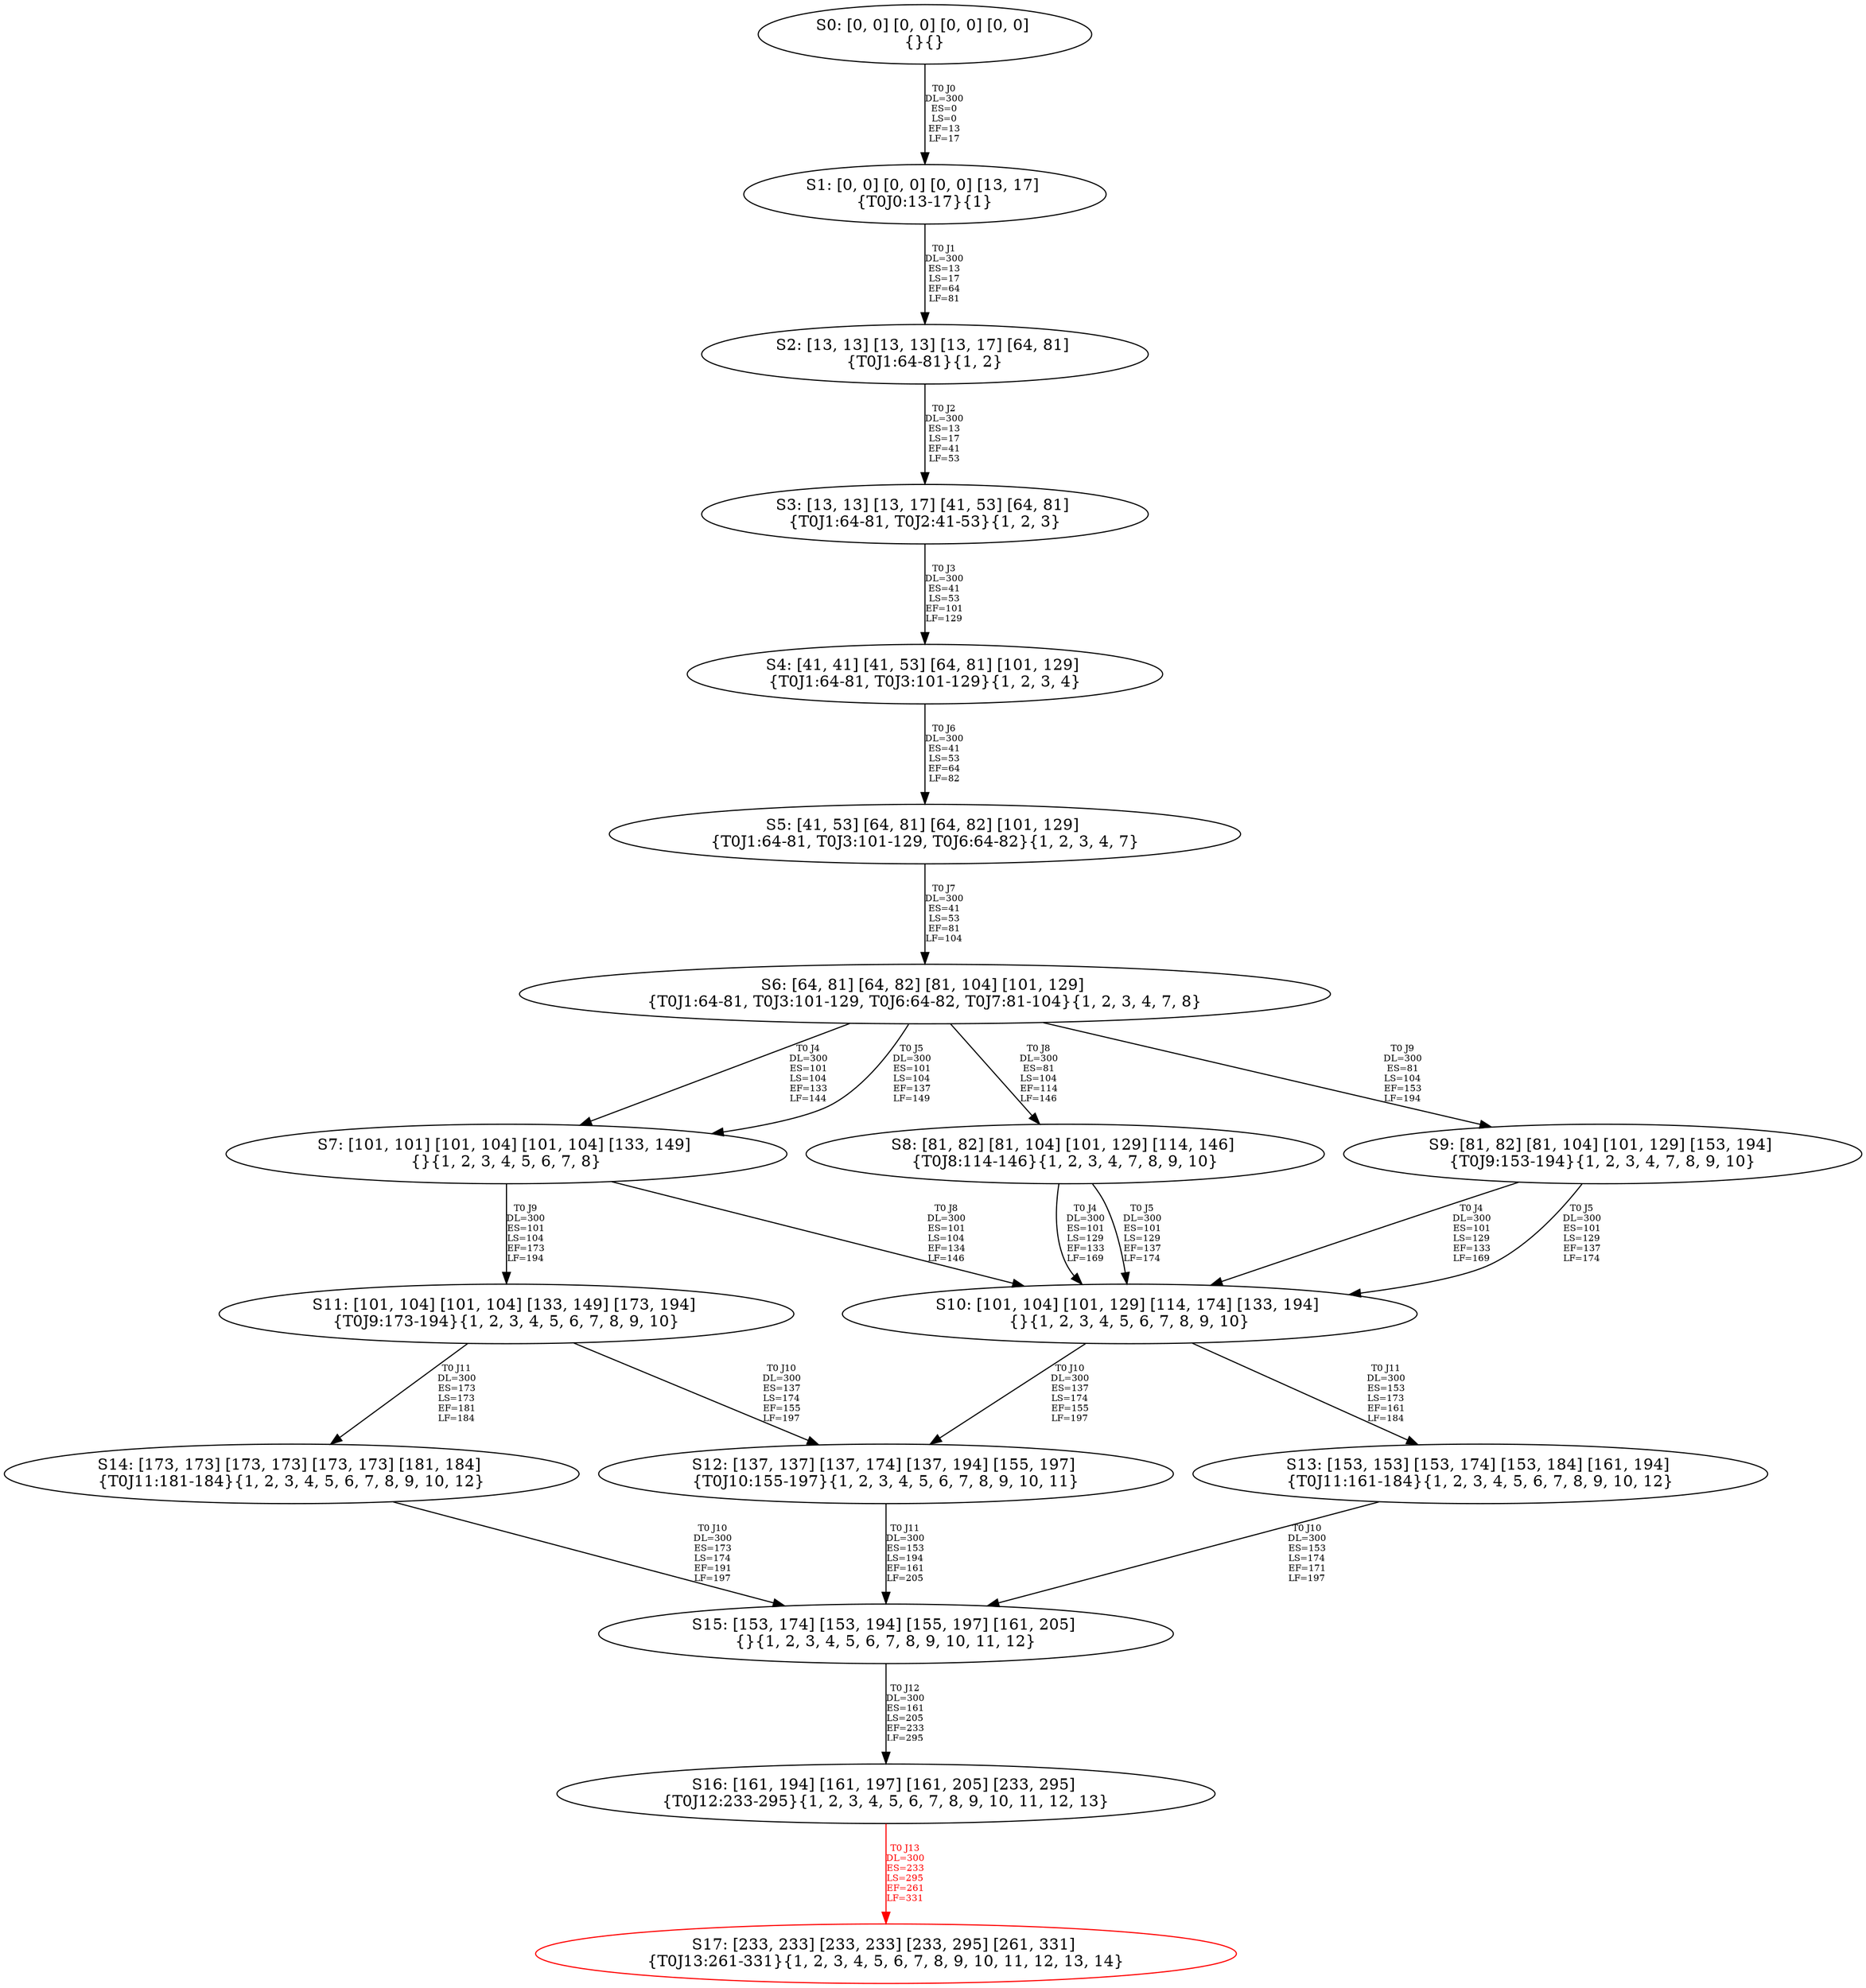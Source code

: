 digraph {
	S0[label="S0: [0, 0] [0, 0] [0, 0] [0, 0] \n{}{}"];
	S1[label="S1: [0, 0] [0, 0] [0, 0] [13, 17] \n{T0J0:13-17}{1}"];
	S2[label="S2: [13, 13] [13, 13] [13, 17] [64, 81] \n{T0J1:64-81}{1, 2}"];
	S3[label="S3: [13, 13] [13, 17] [41, 53] [64, 81] \n{T0J1:64-81, T0J2:41-53}{1, 2, 3}"];
	S4[label="S4: [41, 41] [41, 53] [64, 81] [101, 129] \n{T0J1:64-81, T0J3:101-129}{1, 2, 3, 4}"];
	S5[label="S5: [41, 53] [64, 81] [64, 82] [101, 129] \n{T0J1:64-81, T0J3:101-129, T0J6:64-82}{1, 2, 3, 4, 7}"];
	S6[label="S6: [64, 81] [64, 82] [81, 104] [101, 129] \n{T0J1:64-81, T0J3:101-129, T0J6:64-82, T0J7:81-104}{1, 2, 3, 4, 7, 8}"];
	S7[label="S7: [101, 101] [101, 104] [101, 104] [133, 149] \n{}{1, 2, 3, 4, 5, 6, 7, 8}"];
	S8[label="S8: [81, 82] [81, 104] [101, 129] [114, 146] \n{T0J8:114-146}{1, 2, 3, 4, 7, 8, 9, 10}"];
	S9[label="S9: [81, 82] [81, 104] [101, 129] [153, 194] \n{T0J9:153-194}{1, 2, 3, 4, 7, 8, 9, 10}"];
	S10[label="S10: [101, 104] [101, 129] [114, 174] [133, 194] \n{}{1, 2, 3, 4, 5, 6, 7, 8, 9, 10}"];
	S11[label="S11: [101, 104] [101, 104] [133, 149] [173, 194] \n{T0J9:173-194}{1, 2, 3, 4, 5, 6, 7, 8, 9, 10}"];
	S12[label="S12: [137, 137] [137, 174] [137, 194] [155, 197] \n{T0J10:155-197}{1, 2, 3, 4, 5, 6, 7, 8, 9, 10, 11}"];
	S13[label="S13: [153, 153] [153, 174] [153, 184] [161, 194] \n{T0J11:161-184}{1, 2, 3, 4, 5, 6, 7, 8, 9, 10, 12}"];
	S14[label="S14: [173, 173] [173, 173] [173, 173] [181, 184] \n{T0J11:181-184}{1, 2, 3, 4, 5, 6, 7, 8, 9, 10, 12}"];
	S15[label="S15: [153, 174] [153, 194] [155, 197] [161, 205] \n{}{1, 2, 3, 4, 5, 6, 7, 8, 9, 10, 11, 12}"];
	S16[label="S16: [161, 194] [161, 197] [161, 205] [233, 295] \n{T0J12:233-295}{1, 2, 3, 4, 5, 6, 7, 8, 9, 10, 11, 12, 13}"];
	S17[label="S17: [233, 233] [233, 233] [233, 295] [261, 331] \n{T0J13:261-331}{1, 2, 3, 4, 5, 6, 7, 8, 9, 10, 11, 12, 13, 14}"];
	S0 -> S1[label="T0 J0\nDL=300\nES=0\nLS=0\nEF=13\nLF=17",fontsize=8];
	S1 -> S2[label="T0 J1\nDL=300\nES=13\nLS=17\nEF=64\nLF=81",fontsize=8];
	S2 -> S3[label="T0 J2\nDL=300\nES=13\nLS=17\nEF=41\nLF=53",fontsize=8];
	S3 -> S4[label="T0 J3\nDL=300\nES=41\nLS=53\nEF=101\nLF=129",fontsize=8];
	S4 -> S5[label="T0 J6\nDL=300\nES=41\nLS=53\nEF=64\nLF=82",fontsize=8];
	S5 -> S6[label="T0 J7\nDL=300\nES=41\nLS=53\nEF=81\nLF=104",fontsize=8];
	S6 -> S7[label="T0 J4\nDL=300\nES=101\nLS=104\nEF=133\nLF=144",fontsize=8];
	S6 -> S7[label="T0 J5\nDL=300\nES=101\nLS=104\nEF=137\nLF=149",fontsize=8];
	S6 -> S8[label="T0 J8\nDL=300\nES=81\nLS=104\nEF=114\nLF=146",fontsize=8];
	S6 -> S9[label="T0 J9\nDL=300\nES=81\nLS=104\nEF=153\nLF=194",fontsize=8];
	S7 -> S10[label="T0 J8\nDL=300\nES=101\nLS=104\nEF=134\nLF=146",fontsize=8];
	S7 -> S11[label="T0 J9\nDL=300\nES=101\nLS=104\nEF=173\nLF=194",fontsize=8];
	S8 -> S10[label="T0 J4\nDL=300\nES=101\nLS=129\nEF=133\nLF=169",fontsize=8];
	S8 -> S10[label="T0 J5\nDL=300\nES=101\nLS=129\nEF=137\nLF=174",fontsize=8];
	S9 -> S10[label="T0 J4\nDL=300\nES=101\nLS=129\nEF=133\nLF=169",fontsize=8];
	S9 -> S10[label="T0 J5\nDL=300\nES=101\nLS=129\nEF=137\nLF=174",fontsize=8];
	S10 -> S12[label="T0 J10\nDL=300\nES=137\nLS=174\nEF=155\nLF=197",fontsize=8];
	S10 -> S13[label="T0 J11\nDL=300\nES=153\nLS=173\nEF=161\nLF=184",fontsize=8];
	S11 -> S12[label="T0 J10\nDL=300\nES=137\nLS=174\nEF=155\nLF=197",fontsize=8];
	S11 -> S14[label="T0 J11\nDL=300\nES=173\nLS=173\nEF=181\nLF=184",fontsize=8];
	S12 -> S15[label="T0 J11\nDL=300\nES=153\nLS=194\nEF=161\nLF=205",fontsize=8];
	S13 -> S15[label="T0 J10\nDL=300\nES=153\nLS=174\nEF=171\nLF=197",fontsize=8];
	S14 -> S15[label="T0 J10\nDL=300\nES=173\nLS=174\nEF=191\nLF=197",fontsize=8];
	S15 -> S16[label="T0 J12\nDL=300\nES=161\nLS=205\nEF=233\nLF=295",fontsize=8];
	S16 -> S17[label="T0 J13\nDL=300\nES=233\nLS=295\nEF=261\nLF=331",color=Red,fontcolor=Red,fontsize=8];
S17[color=Red];
}

